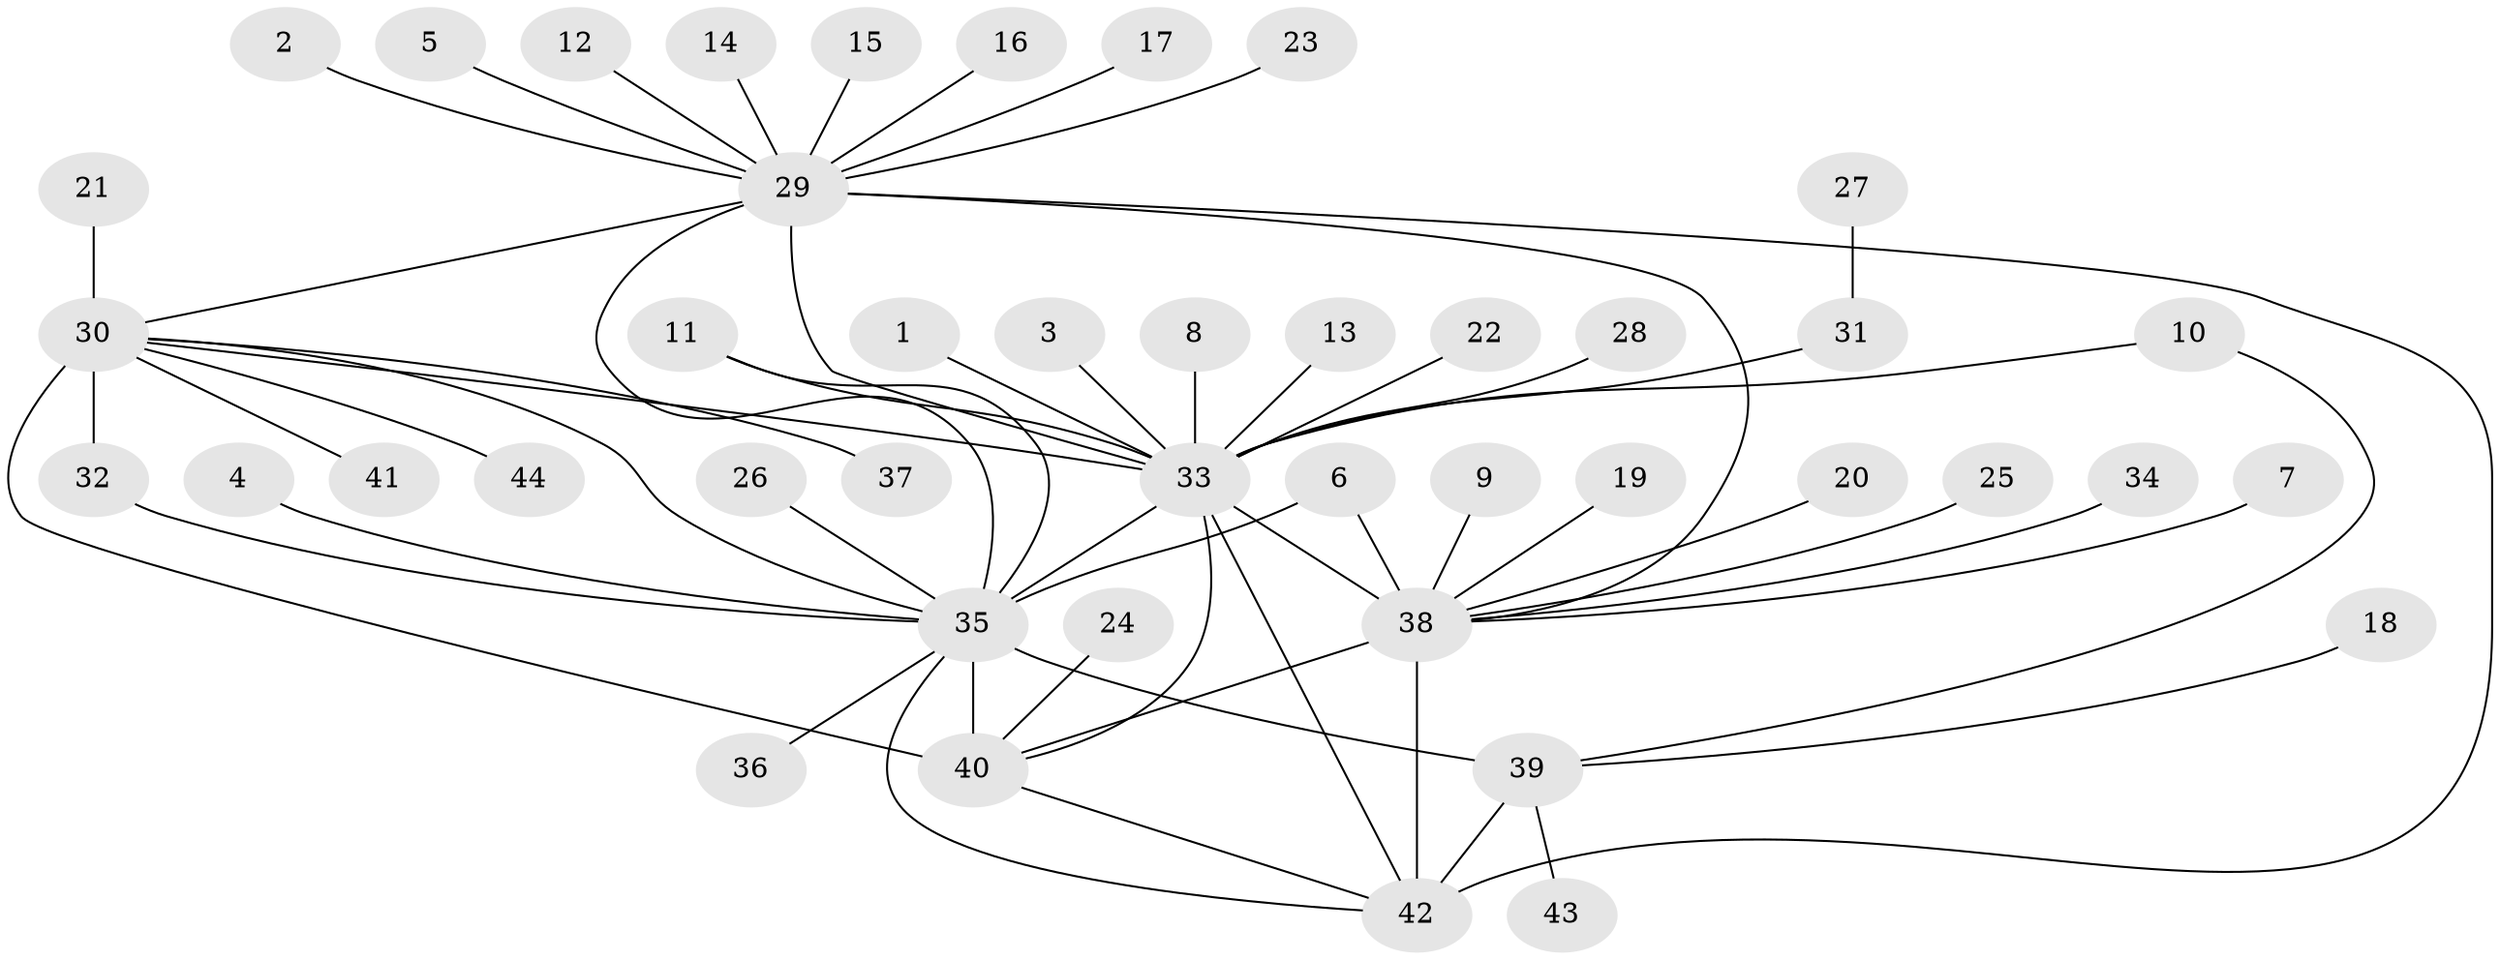 // original degree distribution, {7: 0.020689655172413793, 12: 0.041379310344827586, 8: 0.041379310344827586, 6: 0.020689655172413793, 16: 0.006896551724137931, 11: 0.034482758620689655, 9: 0.04827586206896552, 10: 0.020689655172413793, 14: 0.006896551724137931, 2: 0.14482758620689656, 1: 0.6, 3: 0.013793103448275862}
// Generated by graph-tools (version 1.1) at 2025/37/03/04/25 23:37:49]
// undirected, 44 vertices, 59 edges
graph export_dot {
  node [color=gray90,style=filled];
  1;
  2;
  3;
  4;
  5;
  6;
  7;
  8;
  9;
  10;
  11;
  12;
  13;
  14;
  15;
  16;
  17;
  18;
  19;
  20;
  21;
  22;
  23;
  24;
  25;
  26;
  27;
  28;
  29;
  30;
  31;
  32;
  33;
  34;
  35;
  36;
  37;
  38;
  39;
  40;
  41;
  42;
  43;
  44;
  1 -- 33 [weight=1.0];
  2 -- 29 [weight=1.0];
  3 -- 33 [weight=1.0];
  4 -- 35 [weight=1.0];
  5 -- 29 [weight=1.0];
  6 -- 35 [weight=1.0];
  6 -- 38 [weight=1.0];
  7 -- 38 [weight=1.0];
  8 -- 33 [weight=1.0];
  9 -- 38 [weight=1.0];
  10 -- 33 [weight=1.0];
  10 -- 39 [weight=1.0];
  11 -- 33 [weight=1.0];
  11 -- 35 [weight=1.0];
  12 -- 29 [weight=1.0];
  13 -- 33 [weight=1.0];
  14 -- 29 [weight=1.0];
  15 -- 29 [weight=1.0];
  16 -- 29 [weight=1.0];
  17 -- 29 [weight=1.0];
  18 -- 39 [weight=1.0];
  19 -- 38 [weight=1.0];
  20 -- 38 [weight=1.0];
  21 -- 30 [weight=1.0];
  22 -- 33 [weight=1.0];
  23 -- 29 [weight=1.0];
  24 -- 40 [weight=1.0];
  25 -- 38 [weight=1.0];
  26 -- 35 [weight=1.0];
  27 -- 31 [weight=1.0];
  28 -- 33 [weight=1.0];
  29 -- 30 [weight=1.0];
  29 -- 33 [weight=1.0];
  29 -- 35 [weight=1.0];
  29 -- 38 [weight=1.0];
  29 -- 42 [weight=1.0];
  30 -- 32 [weight=1.0];
  30 -- 33 [weight=1.0];
  30 -- 35 [weight=1.0];
  30 -- 37 [weight=1.0];
  30 -- 40 [weight=6.0];
  30 -- 41 [weight=1.0];
  30 -- 44 [weight=1.0];
  31 -- 33 [weight=6.0];
  32 -- 35 [weight=1.0];
  33 -- 35 [weight=1.0];
  33 -- 38 [weight=1.0];
  33 -- 40 [weight=1.0];
  33 -- 42 [weight=1.0];
  34 -- 38 [weight=1.0];
  35 -- 36 [weight=1.0];
  35 -- 39 [weight=6.0];
  35 -- 40 [weight=2.0];
  35 -- 42 [weight=1.0];
  38 -- 40 [weight=1.0];
  38 -- 42 [weight=10.0];
  39 -- 42 [weight=1.0];
  39 -- 43 [weight=1.0];
  40 -- 42 [weight=1.0];
}
